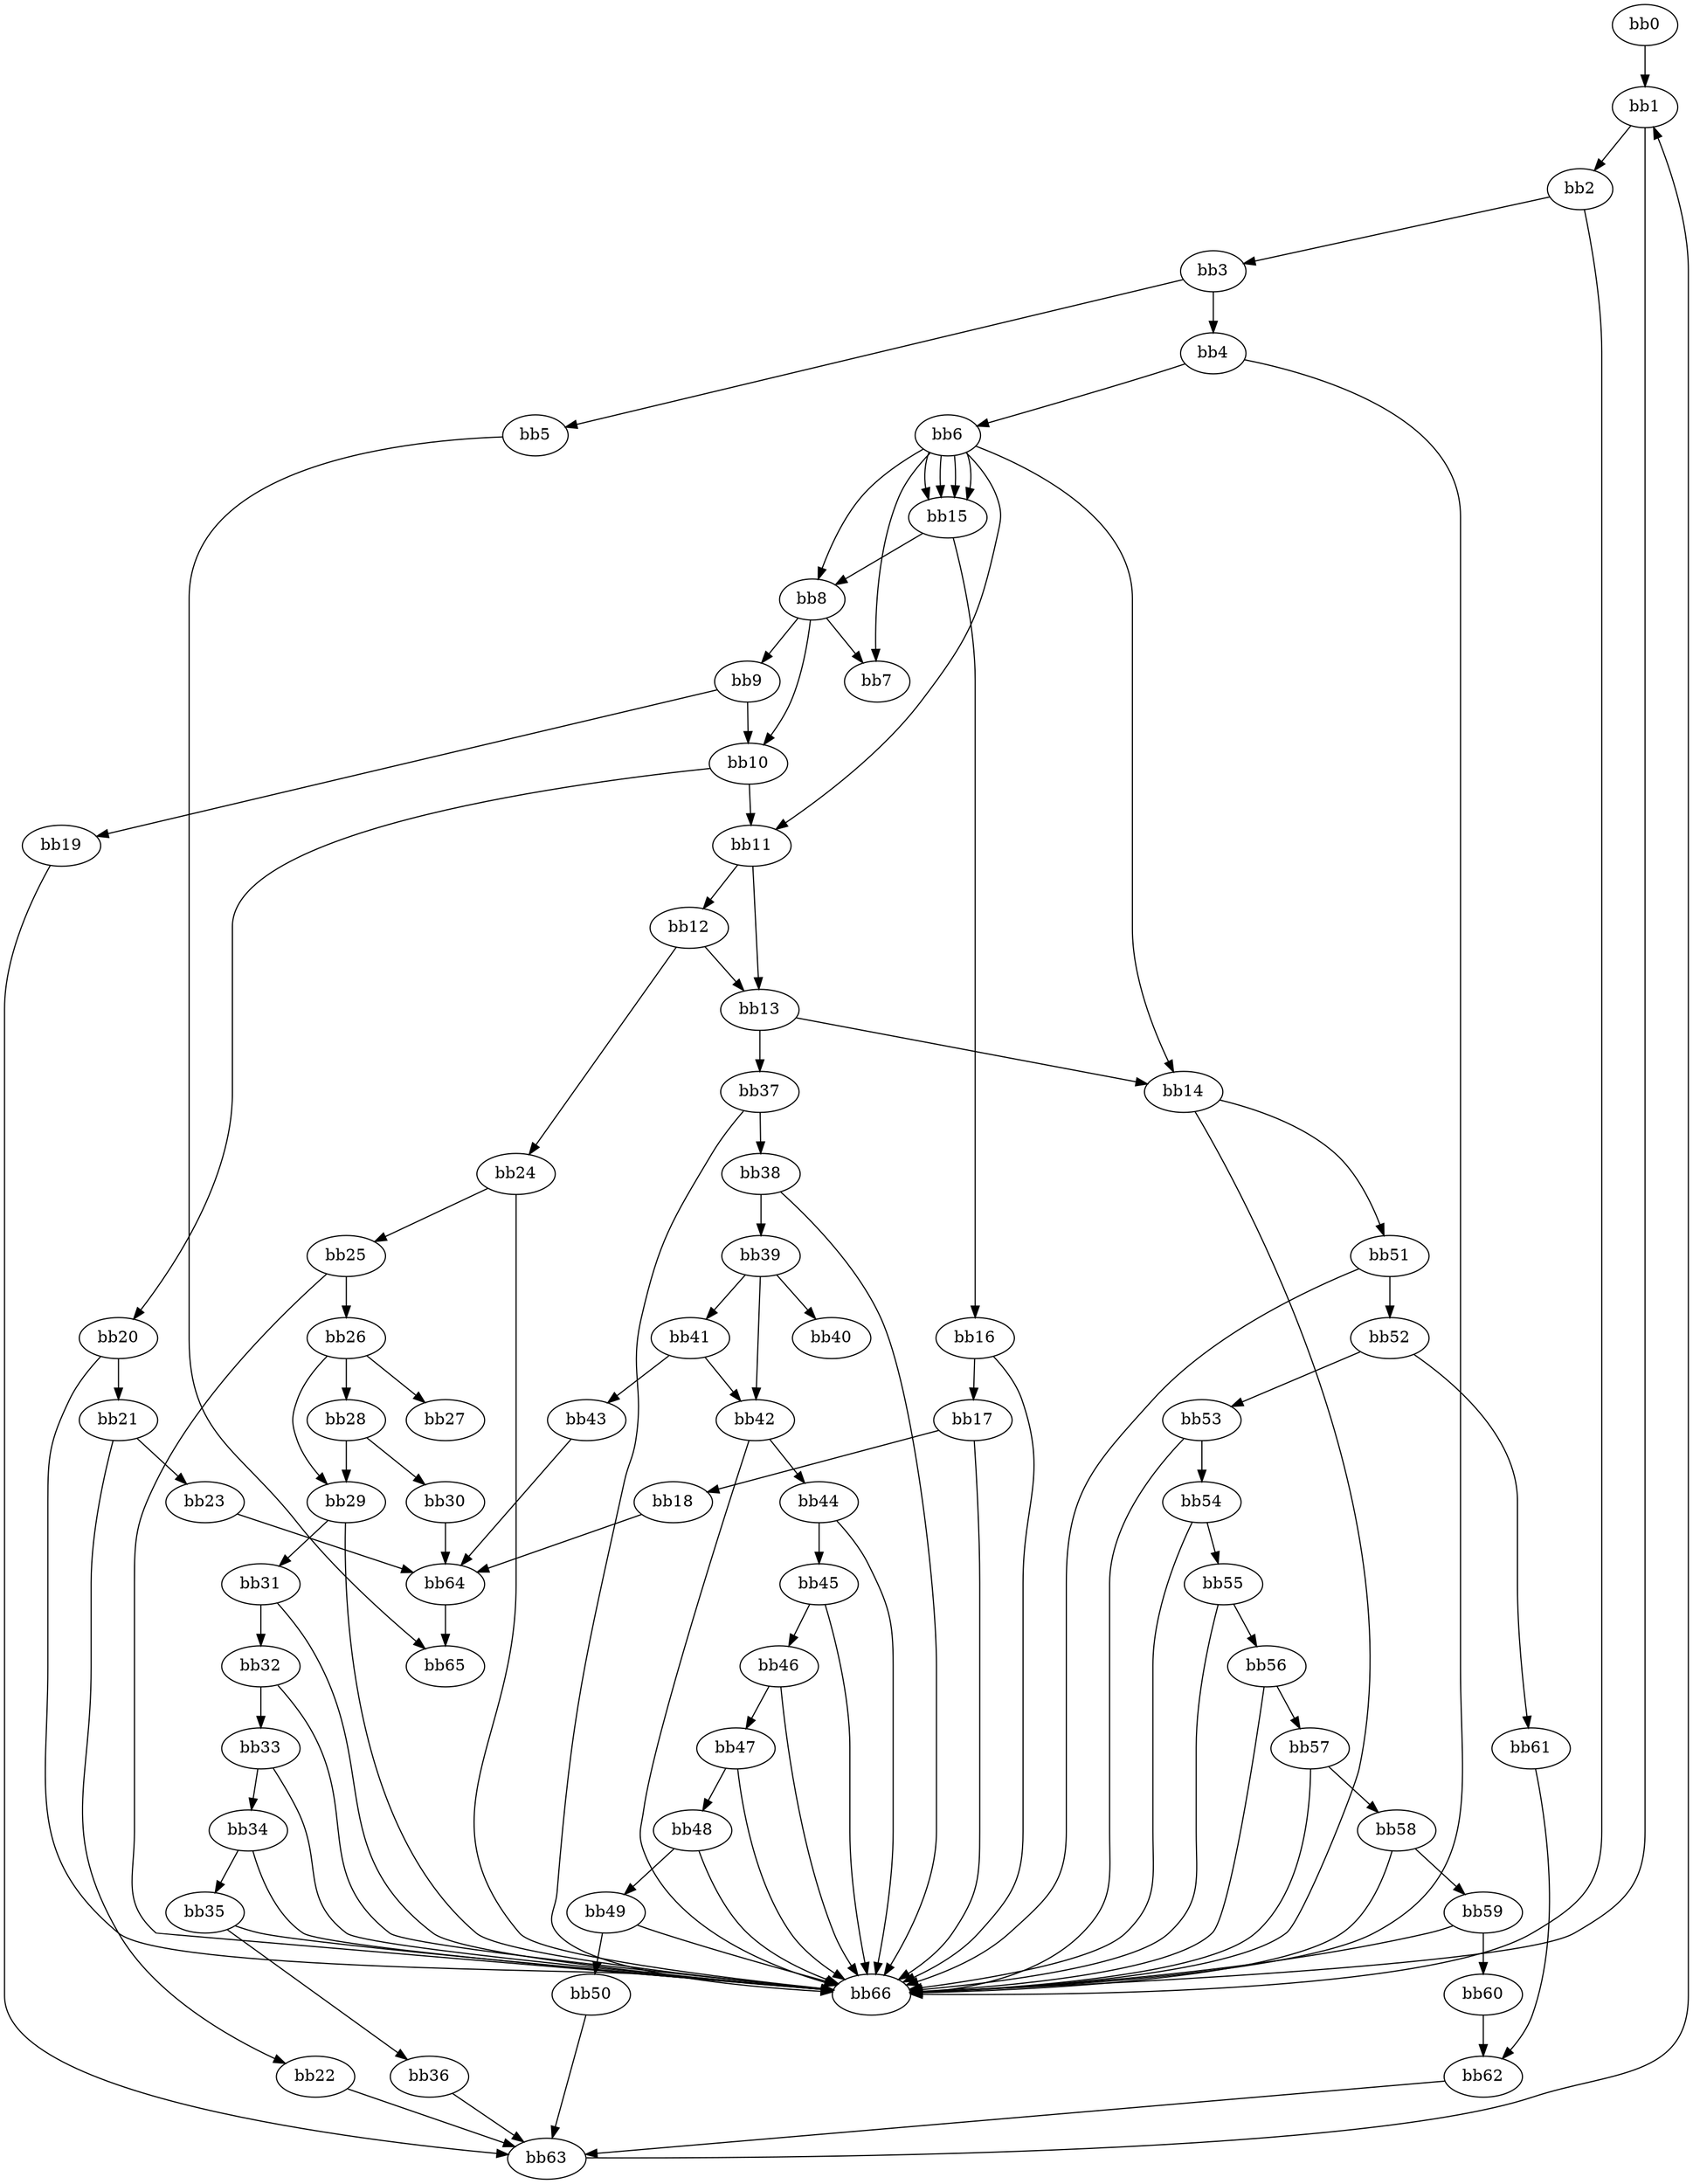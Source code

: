 digraph {
    0 [ label = "bb0\l" ]
    1 [ label = "bb1\l" ]
    2 [ label = "bb2\l" ]
    3 [ label = "bb3\l" ]
    4 [ label = "bb4\l" ]
    5 [ label = "bb5\l" ]
    6 [ label = "bb6\l" ]
    7 [ label = "bb7\l" ]
    8 [ label = "bb8\l" ]
    9 [ label = "bb9\l" ]
    10 [ label = "bb10\l" ]
    11 [ label = "bb11\l" ]
    12 [ label = "bb12\l" ]
    13 [ label = "bb13\l" ]
    14 [ label = "bb14\l" ]
    15 [ label = "bb15\l" ]
    16 [ label = "bb16\l" ]
    17 [ label = "bb17\l" ]
    18 [ label = "bb18\l" ]
    19 [ label = "bb19\l" ]
    20 [ label = "bb20\l" ]
    21 [ label = "bb21\l" ]
    22 [ label = "bb22\l" ]
    23 [ label = "bb23\l" ]
    24 [ label = "bb24\l" ]
    25 [ label = "bb25\l" ]
    26 [ label = "bb26\l" ]
    27 [ label = "bb27\l" ]
    28 [ label = "bb28\l" ]
    29 [ label = "bb29\l" ]
    30 [ label = "bb30\l" ]
    31 [ label = "bb31\l" ]
    32 [ label = "bb32\l" ]
    33 [ label = "bb33\l" ]
    34 [ label = "bb34\l" ]
    35 [ label = "bb35\l" ]
    36 [ label = "bb36\l" ]
    37 [ label = "bb37\l" ]
    38 [ label = "bb38\l" ]
    39 [ label = "bb39\l" ]
    40 [ label = "bb40\l" ]
    41 [ label = "bb41\l" ]
    42 [ label = "bb42\l" ]
    43 [ label = "bb43\l" ]
    44 [ label = "bb44\l" ]
    45 [ label = "bb45\l" ]
    46 [ label = "bb46\l" ]
    47 [ label = "bb47\l" ]
    48 [ label = "bb48\l" ]
    49 [ label = "bb49\l" ]
    50 [ label = "bb50\l" ]
    51 [ label = "bb51\l" ]
    52 [ label = "bb52\l" ]
    53 [ label = "bb53\l" ]
    54 [ label = "bb54\l" ]
    55 [ label = "bb55\l" ]
    56 [ label = "bb56\l" ]
    57 [ label = "bb57\l" ]
    58 [ label = "bb58\l" ]
    59 [ label = "bb59\l" ]
    60 [ label = "bb60\l" ]
    61 [ label = "bb61\l" ]
    62 [ label = "bb62\l" ]
    63 [ label = "bb63\l" ]
    64 [ label = "bb64\l" ]
    65 [ label = "bb65\l" ]
    66 [ label = "bb66\l" ]
    0 -> 1 [ ]
    1 -> 2 [ ]
    1 -> 66 [ ]
    2 -> 3 [ ]
    2 -> 66 [ ]
    3 -> 4 [ ]
    3 -> 5 [ ]
    4 -> 6 [ ]
    4 -> 66 [ ]
    5 -> 65 [ ]
    6 -> 7 [ ]
    6 -> 8 [ ]
    6 -> 11 [ ]
    6 -> 14 [ ]
    6 -> 15 [ ]
    6 -> 15 [ ]
    6 -> 15 [ ]
    6 -> 15 [ ]
    8 -> 7 [ ]
    8 -> 9 [ ]
    8 -> 10 [ ]
    9 -> 10 [ ]
    9 -> 19 [ ]
    10 -> 11 [ ]
    10 -> 20 [ ]
    11 -> 12 [ ]
    11 -> 13 [ ]
    12 -> 13 [ ]
    12 -> 24 [ ]
    13 -> 14 [ ]
    13 -> 37 [ ]
    14 -> 51 [ ]
    14 -> 66 [ ]
    15 -> 8 [ ]
    15 -> 16 [ ]
    16 -> 17 [ ]
    16 -> 66 [ ]
    17 -> 18 [ ]
    17 -> 66 [ ]
    18 -> 64 [ ]
    19 -> 63 [ ]
    20 -> 21 [ ]
    20 -> 66 [ ]
    21 -> 22 [ ]
    21 -> 23 [ ]
    22 -> 63 [ ]
    23 -> 64 [ ]
    24 -> 25 [ ]
    24 -> 66 [ ]
    25 -> 26 [ ]
    25 -> 66 [ ]
    26 -> 27 [ ]
    26 -> 28 [ ]
    26 -> 29 [ ]
    28 -> 29 [ ]
    28 -> 30 [ ]
    29 -> 31 [ ]
    29 -> 66 [ ]
    30 -> 64 [ ]
    31 -> 32 [ ]
    31 -> 66 [ ]
    32 -> 33 [ ]
    32 -> 66 [ ]
    33 -> 34 [ ]
    33 -> 66 [ ]
    34 -> 35 [ ]
    34 -> 66 [ ]
    35 -> 36 [ ]
    35 -> 66 [ ]
    36 -> 63 [ ]
    37 -> 38 [ ]
    37 -> 66 [ ]
    38 -> 39 [ ]
    38 -> 66 [ ]
    39 -> 40 [ ]
    39 -> 41 [ ]
    39 -> 42 [ ]
    41 -> 42 [ ]
    41 -> 43 [ ]
    42 -> 44 [ ]
    42 -> 66 [ ]
    43 -> 64 [ ]
    44 -> 45 [ ]
    44 -> 66 [ ]
    45 -> 46 [ ]
    45 -> 66 [ ]
    46 -> 47 [ ]
    46 -> 66 [ ]
    47 -> 48 [ ]
    47 -> 66 [ ]
    48 -> 49 [ ]
    48 -> 66 [ ]
    49 -> 50 [ ]
    49 -> 66 [ ]
    50 -> 63 [ ]
    51 -> 52 [ ]
    51 -> 66 [ ]
    52 -> 53 [ ]
    52 -> 61 [ ]
    53 -> 54 [ ]
    53 -> 66 [ ]
    54 -> 55 [ ]
    54 -> 66 [ ]
    55 -> 56 [ ]
    55 -> 66 [ ]
    56 -> 57 [ ]
    56 -> 66 [ ]
    57 -> 58 [ ]
    57 -> 66 [ ]
    58 -> 59 [ ]
    58 -> 66 [ ]
    59 -> 60 [ ]
    59 -> 66 [ ]
    60 -> 62 [ ]
    61 -> 62 [ ]
    62 -> 63 [ ]
    63 -> 1 [ ]
    64 -> 65 [ ]
}

